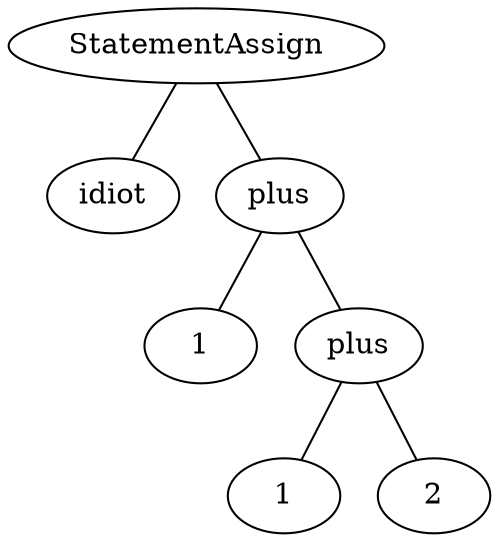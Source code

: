 graph my_graph {
s1_31879632	[ label = 1];
s1_31879760	[ label = 1];
s2_31879696	[ label = 2];
sStatementAssign_31880048	[ label = StatementAssign];
sidiot_31880048	[ label = idiot];
splus_31879824	[ label = plus];
splus_31879936	[ label = plus];
	sStatementAssign_31880048 -- sidiot_31880048;
	sStatementAssign_31880048 -- splus_31879936;
	splus_31879824 -- s2_31879696;
	splus_31879824 -- s1_31879760;
	splus_31879936 -- s1_31879632;
	splus_31879936 -- splus_31879824;
}
